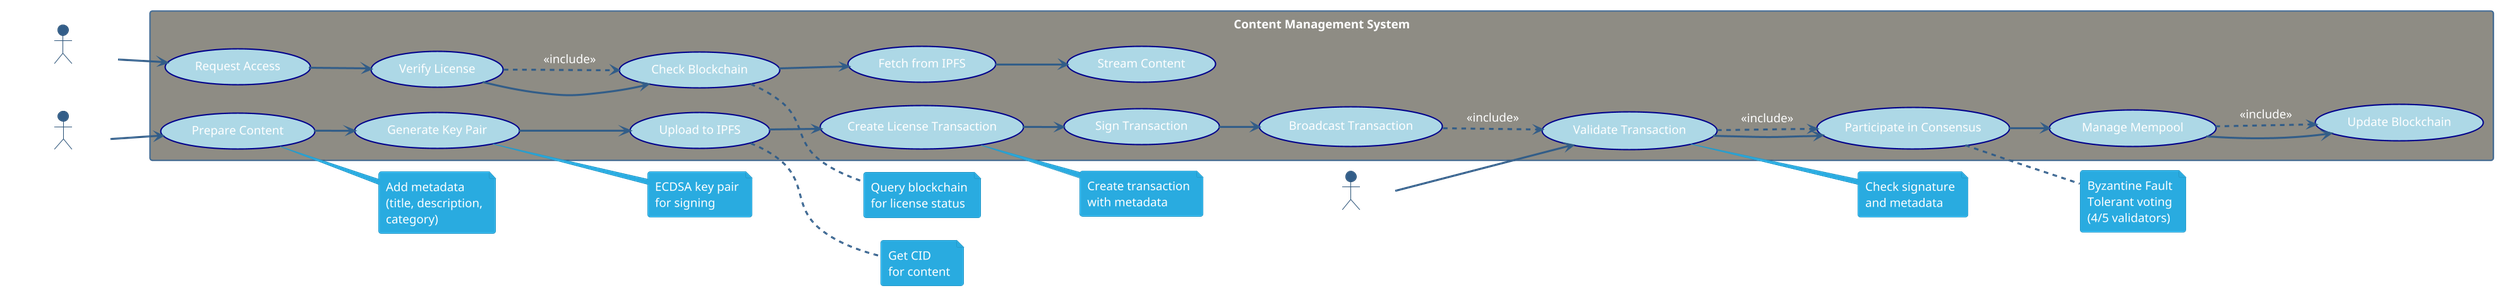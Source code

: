 @startuml
!theme sandstone

left to right direction
skinparam defaultFontSize 18
skinparam usecase {
  BackgroundColor LightBlue
  BorderColor DarkBlue
}

actor "Content Creator" as Creator
actor "Content Consumer" as Consumer
actor "Validator Node" as Validator

rectangle "Content Management System" {
  usecase "Prepare Content" as UC1
  usecase "Generate Key Pair" as UC2
  usecase "Upload to IPFS" as UC3
  usecase "Create License Transaction" as UC4
  usecase "Sign Transaction" as UC5
  usecase "Broadcast Transaction" as UC6
  usecase "Validate Transaction" as UC7
  usecase "Participate in Consensus" as UC8
  usecase "Request Access" as UC9
  usecase "Verify License" as UC10
  usecase "Check Blockchain" as UC11
  usecase "Fetch from IPFS" as UC12
  usecase "Stream Content" as UC13
  usecase "Manage Mempool" as UC14
  usecase "Update Blockchain" as UC15
}

' Content Creator flows
Creator --> UC1
UC1 --> UC2
UC2 --> UC3
UC3 --> UC4
UC4 --> UC5
UC5 --> UC6

' Validator flows
Validator --> UC7
UC7 --> UC8
UC8 --> UC14
UC14 --> UC15

' Content Consumer flows
Consumer --> UC9
UC9 --> UC10
UC10 --> UC11
UC11 --> UC12
UC12 --> UC13

' System relationships
UC6 ..> UC7 : <<include>>
UC7 ..> UC8 : <<include>>
UC10 ..> UC11 : <<include>>
UC14 ..> UC15 : <<include>>

note right of UC1
  Add metadata
  (title, description,
  category)
end note

note right of UC2
  ECDSA key pair
  for signing
end note

note right of UC3
  Get CID
  for content
end note

note right of UC4
  Create transaction
  with metadata
end note

note right of UC7
  Check signature
  and metadata
end note

note right of UC8
  Byzantine Fault
  Tolerant voting
  (4/5 validators)
end note

note right of UC11
  Query blockchain
  for license status
end note

@enduml
